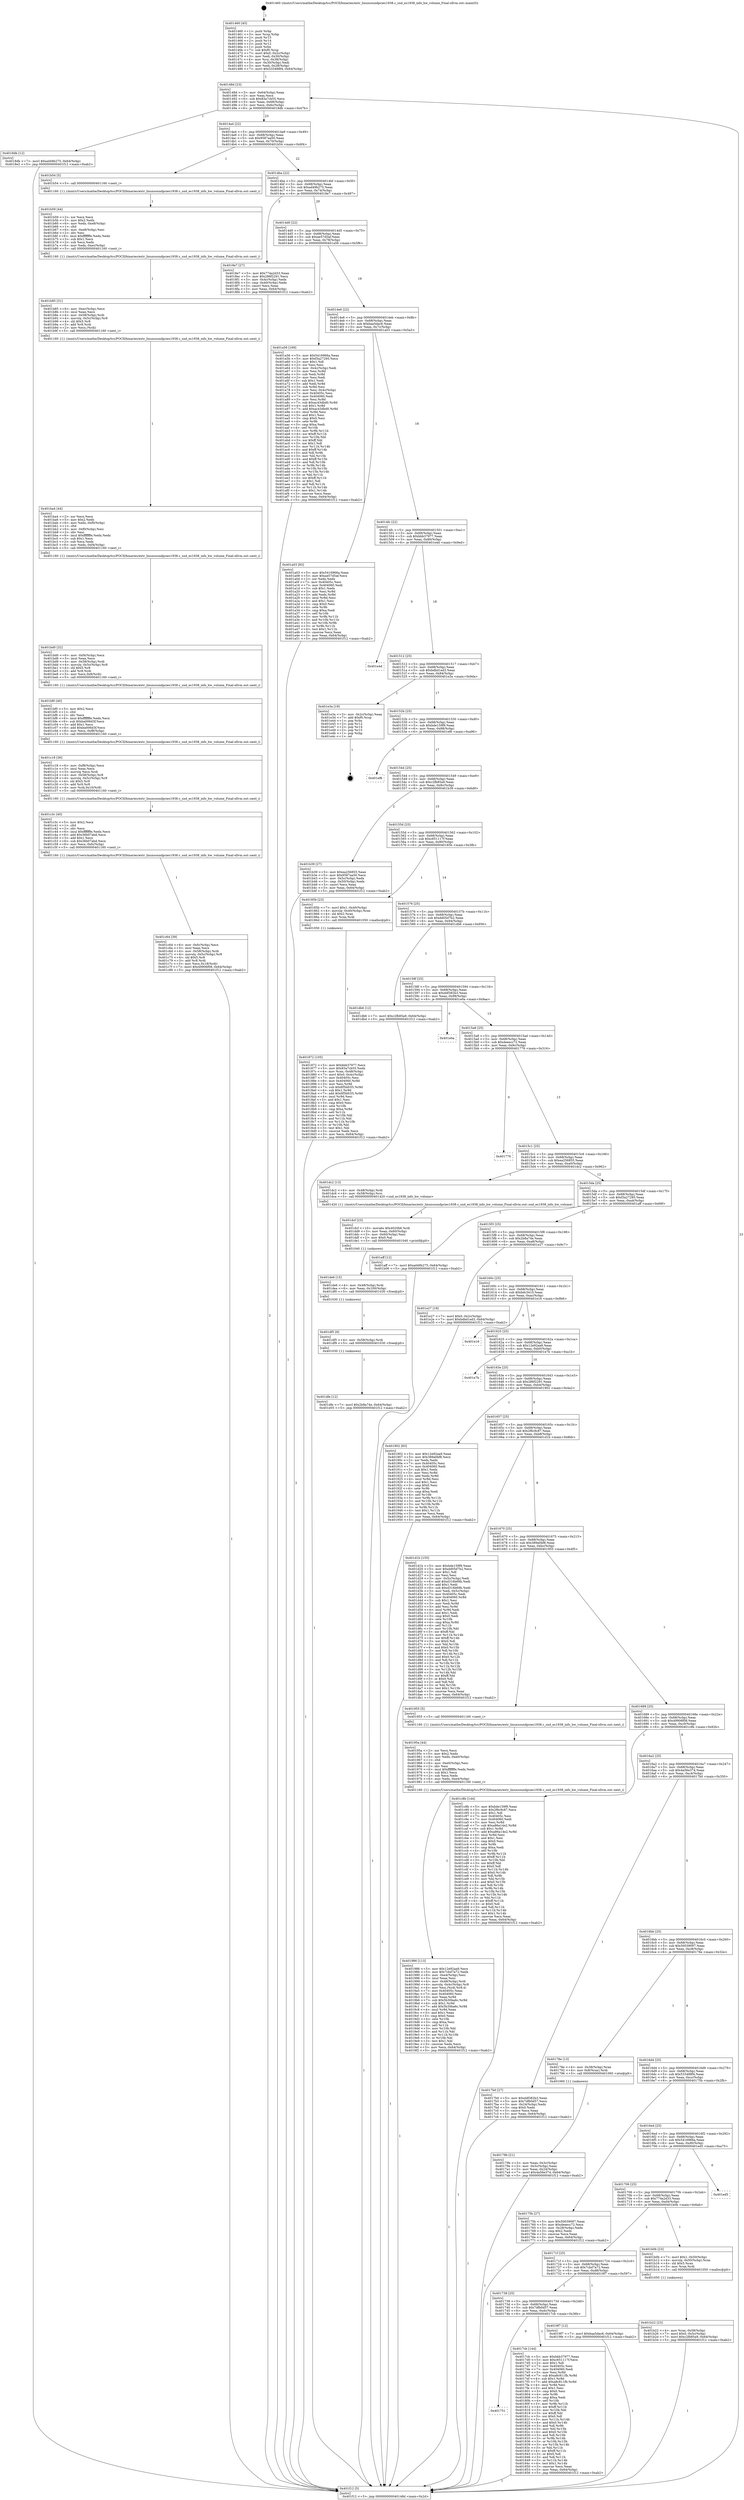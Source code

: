 digraph "0x401460" {
  label = "0x401460 (/mnt/c/Users/mathe/Desktop/tcc/POCII/binaries/extr_linuxsoundpcies1938.c_snd_es1938_info_hw_volume_Final-ollvm.out::main(0))"
  labelloc = "t"
  node[shape=record]

  Entry [label="",width=0.3,height=0.3,shape=circle,fillcolor=black,style=filled]
  "0x40148d" [label="{
     0x40148d [23]\l
     | [instrs]\l
     &nbsp;&nbsp;0x40148d \<+3\>: mov -0x64(%rbp),%eax\l
     &nbsp;&nbsp;0x401490 \<+2\>: mov %eax,%ecx\l
     &nbsp;&nbsp;0x401492 \<+6\>: sub $0x83a7cb55,%ecx\l
     &nbsp;&nbsp;0x401498 \<+3\>: mov %eax,-0x68(%rbp)\l
     &nbsp;&nbsp;0x40149b \<+3\>: mov %ecx,-0x6c(%rbp)\l
     &nbsp;&nbsp;0x40149e \<+6\>: je 00000000004018db \<main+0x47b\>\l
  }"]
  "0x4018db" [label="{
     0x4018db [12]\l
     | [instrs]\l
     &nbsp;&nbsp;0x4018db \<+7\>: movl $0xad49b275,-0x64(%rbp)\l
     &nbsp;&nbsp;0x4018e2 \<+5\>: jmp 0000000000401f12 \<main+0xab2\>\l
  }"]
  "0x4014a4" [label="{
     0x4014a4 [22]\l
     | [instrs]\l
     &nbsp;&nbsp;0x4014a4 \<+5\>: jmp 00000000004014a9 \<main+0x49\>\l
     &nbsp;&nbsp;0x4014a9 \<+3\>: mov -0x68(%rbp),%eax\l
     &nbsp;&nbsp;0x4014ac \<+5\>: sub $0x9587aa50,%eax\l
     &nbsp;&nbsp;0x4014b1 \<+3\>: mov %eax,-0x70(%rbp)\l
     &nbsp;&nbsp;0x4014b4 \<+6\>: je 0000000000401b54 \<main+0x6f4\>\l
  }"]
  Exit [label="",width=0.3,height=0.3,shape=circle,fillcolor=black,style=filled,peripheries=2]
  "0x401b54" [label="{
     0x401b54 [5]\l
     | [instrs]\l
     &nbsp;&nbsp;0x401b54 \<+5\>: call 0000000000401160 \<next_i\>\l
     | [calls]\l
     &nbsp;&nbsp;0x401160 \{1\} (/mnt/c/Users/mathe/Desktop/tcc/POCII/binaries/extr_linuxsoundpcies1938.c_snd_es1938_info_hw_volume_Final-ollvm.out::next_i)\l
  }"]
  "0x4014ba" [label="{
     0x4014ba [22]\l
     | [instrs]\l
     &nbsp;&nbsp;0x4014ba \<+5\>: jmp 00000000004014bf \<main+0x5f\>\l
     &nbsp;&nbsp;0x4014bf \<+3\>: mov -0x68(%rbp),%eax\l
     &nbsp;&nbsp;0x4014c2 \<+5\>: sub $0xad49b275,%eax\l
     &nbsp;&nbsp;0x4014c7 \<+3\>: mov %eax,-0x74(%rbp)\l
     &nbsp;&nbsp;0x4014ca \<+6\>: je 00000000004018e7 \<main+0x487\>\l
  }"]
  "0x401dfe" [label="{
     0x401dfe [12]\l
     | [instrs]\l
     &nbsp;&nbsp;0x401dfe \<+7\>: movl $0x2b8a74e,-0x64(%rbp)\l
     &nbsp;&nbsp;0x401e05 \<+5\>: jmp 0000000000401f12 \<main+0xab2\>\l
  }"]
  "0x4018e7" [label="{
     0x4018e7 [27]\l
     | [instrs]\l
     &nbsp;&nbsp;0x4018e7 \<+5\>: mov $0x774a2d33,%eax\l
     &nbsp;&nbsp;0x4018ec \<+5\>: mov $0x286f2291,%ecx\l
     &nbsp;&nbsp;0x4018f1 \<+3\>: mov -0x4c(%rbp),%edx\l
     &nbsp;&nbsp;0x4018f4 \<+3\>: cmp -0x40(%rbp),%edx\l
     &nbsp;&nbsp;0x4018f7 \<+3\>: cmovl %ecx,%eax\l
     &nbsp;&nbsp;0x4018fa \<+3\>: mov %eax,-0x64(%rbp)\l
     &nbsp;&nbsp;0x4018fd \<+5\>: jmp 0000000000401f12 \<main+0xab2\>\l
  }"]
  "0x4014d0" [label="{
     0x4014d0 [22]\l
     | [instrs]\l
     &nbsp;&nbsp;0x4014d0 \<+5\>: jmp 00000000004014d5 \<main+0x75\>\l
     &nbsp;&nbsp;0x4014d5 \<+3\>: mov -0x68(%rbp),%eax\l
     &nbsp;&nbsp;0x4014d8 \<+5\>: sub $0xae57d5af,%eax\l
     &nbsp;&nbsp;0x4014dd \<+3\>: mov %eax,-0x78(%rbp)\l
     &nbsp;&nbsp;0x4014e0 \<+6\>: je 0000000000401a56 \<main+0x5f6\>\l
  }"]
  "0x401df5" [label="{
     0x401df5 [9]\l
     | [instrs]\l
     &nbsp;&nbsp;0x401df5 \<+4\>: mov -0x58(%rbp),%rdi\l
     &nbsp;&nbsp;0x401df9 \<+5\>: call 0000000000401030 \<free@plt\>\l
     | [calls]\l
     &nbsp;&nbsp;0x401030 \{1\} (unknown)\l
  }"]
  "0x401a56" [label="{
     0x401a56 [169]\l
     | [instrs]\l
     &nbsp;&nbsp;0x401a56 \<+5\>: mov $0x5416966a,%eax\l
     &nbsp;&nbsp;0x401a5b \<+5\>: mov $0xf3a27295,%ecx\l
     &nbsp;&nbsp;0x401a60 \<+2\>: mov $0x1,%dl\l
     &nbsp;&nbsp;0x401a62 \<+2\>: xor %esi,%esi\l
     &nbsp;&nbsp;0x401a64 \<+3\>: mov -0x4c(%rbp),%edi\l
     &nbsp;&nbsp;0x401a67 \<+3\>: mov %esi,%r8d\l
     &nbsp;&nbsp;0x401a6a \<+3\>: sub %edi,%r8d\l
     &nbsp;&nbsp;0x401a6d \<+2\>: mov %esi,%edi\l
     &nbsp;&nbsp;0x401a6f \<+3\>: sub $0x1,%edi\l
     &nbsp;&nbsp;0x401a72 \<+3\>: add %edi,%r8d\l
     &nbsp;&nbsp;0x401a75 \<+3\>: sub %r8d,%esi\l
     &nbsp;&nbsp;0x401a78 \<+3\>: mov %esi,-0x4c(%rbp)\l
     &nbsp;&nbsp;0x401a7b \<+7\>: mov 0x40405c,%esi\l
     &nbsp;&nbsp;0x401a82 \<+7\>: mov 0x404060,%edi\l
     &nbsp;&nbsp;0x401a89 \<+3\>: mov %esi,%r8d\l
     &nbsp;&nbsp;0x401a8c \<+7\>: sub $0xac43dbd0,%r8d\l
     &nbsp;&nbsp;0x401a93 \<+4\>: sub $0x1,%r8d\l
     &nbsp;&nbsp;0x401a97 \<+7\>: add $0xac43dbd0,%r8d\l
     &nbsp;&nbsp;0x401a9e \<+4\>: imul %r8d,%esi\l
     &nbsp;&nbsp;0x401aa2 \<+3\>: and $0x1,%esi\l
     &nbsp;&nbsp;0x401aa5 \<+3\>: cmp $0x0,%esi\l
     &nbsp;&nbsp;0x401aa8 \<+4\>: sete %r9b\l
     &nbsp;&nbsp;0x401aac \<+3\>: cmp $0xa,%edi\l
     &nbsp;&nbsp;0x401aaf \<+4\>: setl %r10b\l
     &nbsp;&nbsp;0x401ab3 \<+3\>: mov %r9b,%r11b\l
     &nbsp;&nbsp;0x401ab6 \<+4\>: xor $0xff,%r11b\l
     &nbsp;&nbsp;0x401aba \<+3\>: mov %r10b,%bl\l
     &nbsp;&nbsp;0x401abd \<+3\>: xor $0xff,%bl\l
     &nbsp;&nbsp;0x401ac0 \<+3\>: xor $0x1,%dl\l
     &nbsp;&nbsp;0x401ac3 \<+3\>: mov %r11b,%r14b\l
     &nbsp;&nbsp;0x401ac6 \<+4\>: and $0xff,%r14b\l
     &nbsp;&nbsp;0x401aca \<+3\>: and %dl,%r9b\l
     &nbsp;&nbsp;0x401acd \<+3\>: mov %bl,%r15b\l
     &nbsp;&nbsp;0x401ad0 \<+4\>: and $0xff,%r15b\l
     &nbsp;&nbsp;0x401ad4 \<+3\>: and %dl,%r10b\l
     &nbsp;&nbsp;0x401ad7 \<+3\>: or %r9b,%r14b\l
     &nbsp;&nbsp;0x401ada \<+3\>: or %r10b,%r15b\l
     &nbsp;&nbsp;0x401add \<+3\>: xor %r15b,%r14b\l
     &nbsp;&nbsp;0x401ae0 \<+3\>: or %bl,%r11b\l
     &nbsp;&nbsp;0x401ae3 \<+4\>: xor $0xff,%r11b\l
     &nbsp;&nbsp;0x401ae7 \<+3\>: or $0x1,%dl\l
     &nbsp;&nbsp;0x401aea \<+3\>: and %dl,%r11b\l
     &nbsp;&nbsp;0x401aed \<+3\>: or %r11b,%r14b\l
     &nbsp;&nbsp;0x401af0 \<+4\>: test $0x1,%r14b\l
     &nbsp;&nbsp;0x401af4 \<+3\>: cmovne %ecx,%eax\l
     &nbsp;&nbsp;0x401af7 \<+3\>: mov %eax,-0x64(%rbp)\l
     &nbsp;&nbsp;0x401afa \<+5\>: jmp 0000000000401f12 \<main+0xab2\>\l
  }"]
  "0x4014e6" [label="{
     0x4014e6 [22]\l
     | [instrs]\l
     &nbsp;&nbsp;0x4014e6 \<+5\>: jmp 00000000004014eb \<main+0x8b\>\l
     &nbsp;&nbsp;0x4014eb \<+3\>: mov -0x68(%rbp),%eax\l
     &nbsp;&nbsp;0x4014ee \<+5\>: sub $0xbaa5dac6,%eax\l
     &nbsp;&nbsp;0x4014f3 \<+3\>: mov %eax,-0x7c(%rbp)\l
     &nbsp;&nbsp;0x4014f6 \<+6\>: je 0000000000401a03 \<main+0x5a3\>\l
  }"]
  "0x401de6" [label="{
     0x401de6 [15]\l
     | [instrs]\l
     &nbsp;&nbsp;0x401de6 \<+4\>: mov -0x48(%rbp),%rdi\l
     &nbsp;&nbsp;0x401dea \<+6\>: mov %eax,-0x100(%rbp)\l
     &nbsp;&nbsp;0x401df0 \<+5\>: call 0000000000401030 \<free@plt\>\l
     | [calls]\l
     &nbsp;&nbsp;0x401030 \{1\} (unknown)\l
  }"]
  "0x401a03" [label="{
     0x401a03 [83]\l
     | [instrs]\l
     &nbsp;&nbsp;0x401a03 \<+5\>: mov $0x5416966a,%eax\l
     &nbsp;&nbsp;0x401a08 \<+5\>: mov $0xae57d5af,%ecx\l
     &nbsp;&nbsp;0x401a0d \<+2\>: xor %edx,%edx\l
     &nbsp;&nbsp;0x401a0f \<+7\>: mov 0x40405c,%esi\l
     &nbsp;&nbsp;0x401a16 \<+7\>: mov 0x404060,%edi\l
     &nbsp;&nbsp;0x401a1d \<+3\>: sub $0x1,%edx\l
     &nbsp;&nbsp;0x401a20 \<+3\>: mov %esi,%r8d\l
     &nbsp;&nbsp;0x401a23 \<+3\>: add %edx,%r8d\l
     &nbsp;&nbsp;0x401a26 \<+4\>: imul %r8d,%esi\l
     &nbsp;&nbsp;0x401a2a \<+3\>: and $0x1,%esi\l
     &nbsp;&nbsp;0x401a2d \<+3\>: cmp $0x0,%esi\l
     &nbsp;&nbsp;0x401a30 \<+4\>: sete %r9b\l
     &nbsp;&nbsp;0x401a34 \<+3\>: cmp $0xa,%edi\l
     &nbsp;&nbsp;0x401a37 \<+4\>: setl %r10b\l
     &nbsp;&nbsp;0x401a3b \<+3\>: mov %r9b,%r11b\l
     &nbsp;&nbsp;0x401a3e \<+3\>: and %r10b,%r11b\l
     &nbsp;&nbsp;0x401a41 \<+3\>: xor %r10b,%r9b\l
     &nbsp;&nbsp;0x401a44 \<+3\>: or %r9b,%r11b\l
     &nbsp;&nbsp;0x401a47 \<+4\>: test $0x1,%r11b\l
     &nbsp;&nbsp;0x401a4b \<+3\>: cmovne %ecx,%eax\l
     &nbsp;&nbsp;0x401a4e \<+3\>: mov %eax,-0x64(%rbp)\l
     &nbsp;&nbsp;0x401a51 \<+5\>: jmp 0000000000401f12 \<main+0xab2\>\l
  }"]
  "0x4014fc" [label="{
     0x4014fc [22]\l
     | [instrs]\l
     &nbsp;&nbsp;0x4014fc \<+5\>: jmp 0000000000401501 \<main+0xa1\>\l
     &nbsp;&nbsp;0x401501 \<+3\>: mov -0x68(%rbp),%eax\l
     &nbsp;&nbsp;0x401504 \<+5\>: sub $0xbbb37977,%eax\l
     &nbsp;&nbsp;0x401509 \<+3\>: mov %eax,-0x80(%rbp)\l
     &nbsp;&nbsp;0x40150c \<+6\>: je 0000000000401e4d \<main+0x9ed\>\l
  }"]
  "0x401dcf" [label="{
     0x401dcf [23]\l
     | [instrs]\l
     &nbsp;&nbsp;0x401dcf \<+10\>: movabs $0x4020b6,%rdi\l
     &nbsp;&nbsp;0x401dd9 \<+3\>: mov %eax,-0x60(%rbp)\l
     &nbsp;&nbsp;0x401ddc \<+3\>: mov -0x60(%rbp),%esi\l
     &nbsp;&nbsp;0x401ddf \<+2\>: mov $0x0,%al\l
     &nbsp;&nbsp;0x401de1 \<+5\>: call 0000000000401040 \<printf@plt\>\l
     | [calls]\l
     &nbsp;&nbsp;0x401040 \{1\} (unknown)\l
  }"]
  "0x401e4d" [label="{
     0x401e4d\l
  }", style=dashed]
  "0x401512" [label="{
     0x401512 [25]\l
     | [instrs]\l
     &nbsp;&nbsp;0x401512 \<+5\>: jmp 0000000000401517 \<main+0xb7\>\l
     &nbsp;&nbsp;0x401517 \<+3\>: mov -0x68(%rbp),%eax\l
     &nbsp;&nbsp;0x40151a \<+5\>: sub $0xbdbd1ed3,%eax\l
     &nbsp;&nbsp;0x40151f \<+6\>: mov %eax,-0x84(%rbp)\l
     &nbsp;&nbsp;0x401525 \<+6\>: je 0000000000401e3a \<main+0x9da\>\l
  }"]
  "0x401c64" [label="{
     0x401c64 [39]\l
     | [instrs]\l
     &nbsp;&nbsp;0x401c64 \<+6\>: mov -0xfc(%rbp),%ecx\l
     &nbsp;&nbsp;0x401c6a \<+3\>: imul %eax,%ecx\l
     &nbsp;&nbsp;0x401c6d \<+4\>: mov -0x58(%rbp),%rdi\l
     &nbsp;&nbsp;0x401c71 \<+4\>: movslq -0x5c(%rbp),%r8\l
     &nbsp;&nbsp;0x401c75 \<+4\>: shl $0x5,%r8\l
     &nbsp;&nbsp;0x401c79 \<+3\>: add %r8,%rdi\l
     &nbsp;&nbsp;0x401c7c \<+3\>: mov %ecx,0x18(%rdi)\l
     &nbsp;&nbsp;0x401c7f \<+7\>: movl $0x49906f08,-0x64(%rbp)\l
     &nbsp;&nbsp;0x401c86 \<+5\>: jmp 0000000000401f12 \<main+0xab2\>\l
  }"]
  "0x401e3a" [label="{
     0x401e3a [19]\l
     | [instrs]\l
     &nbsp;&nbsp;0x401e3a \<+3\>: mov -0x2c(%rbp),%eax\l
     &nbsp;&nbsp;0x401e3d \<+7\>: add $0xf0,%rsp\l
     &nbsp;&nbsp;0x401e44 \<+1\>: pop %rbx\l
     &nbsp;&nbsp;0x401e45 \<+2\>: pop %r12\l
     &nbsp;&nbsp;0x401e47 \<+2\>: pop %r14\l
     &nbsp;&nbsp;0x401e49 \<+2\>: pop %r15\l
     &nbsp;&nbsp;0x401e4b \<+1\>: pop %rbp\l
     &nbsp;&nbsp;0x401e4c \<+1\>: ret\l
  }"]
  "0x40152b" [label="{
     0x40152b [25]\l
     | [instrs]\l
     &nbsp;&nbsp;0x40152b \<+5\>: jmp 0000000000401530 \<main+0xd0\>\l
     &nbsp;&nbsp;0x401530 \<+3\>: mov -0x68(%rbp),%eax\l
     &nbsp;&nbsp;0x401533 \<+5\>: sub $0xbde159f9,%eax\l
     &nbsp;&nbsp;0x401538 \<+6\>: mov %eax,-0x88(%rbp)\l
     &nbsp;&nbsp;0x40153e \<+6\>: je 0000000000401ef6 \<main+0xa96\>\l
  }"]
  "0x401c3c" [label="{
     0x401c3c [40]\l
     | [instrs]\l
     &nbsp;&nbsp;0x401c3c \<+5\>: mov $0x2,%ecx\l
     &nbsp;&nbsp;0x401c41 \<+1\>: cltd\l
     &nbsp;&nbsp;0x401c42 \<+2\>: idiv %ecx\l
     &nbsp;&nbsp;0x401c44 \<+6\>: imul $0xfffffffe,%edx,%ecx\l
     &nbsp;&nbsp;0x401c4a \<+6\>: add $0x36b07abd,%ecx\l
     &nbsp;&nbsp;0x401c50 \<+3\>: add $0x1,%ecx\l
     &nbsp;&nbsp;0x401c53 \<+6\>: sub $0x36b07abd,%ecx\l
     &nbsp;&nbsp;0x401c59 \<+6\>: mov %ecx,-0xfc(%rbp)\l
     &nbsp;&nbsp;0x401c5f \<+5\>: call 0000000000401160 \<next_i\>\l
     | [calls]\l
     &nbsp;&nbsp;0x401160 \{1\} (/mnt/c/Users/mathe/Desktop/tcc/POCII/binaries/extr_linuxsoundpcies1938.c_snd_es1938_info_hw_volume_Final-ollvm.out::next_i)\l
  }"]
  "0x401ef6" [label="{
     0x401ef6\l
  }", style=dashed]
  "0x401544" [label="{
     0x401544 [25]\l
     | [instrs]\l
     &nbsp;&nbsp;0x401544 \<+5\>: jmp 0000000000401549 \<main+0xe9\>\l
     &nbsp;&nbsp;0x401549 \<+3\>: mov -0x68(%rbp),%eax\l
     &nbsp;&nbsp;0x40154c \<+5\>: sub $0xc2fb85a9,%eax\l
     &nbsp;&nbsp;0x401551 \<+6\>: mov %eax,-0x8c(%rbp)\l
     &nbsp;&nbsp;0x401557 \<+6\>: je 0000000000401b39 \<main+0x6d9\>\l
  }"]
  "0x401c18" [label="{
     0x401c18 [36]\l
     | [instrs]\l
     &nbsp;&nbsp;0x401c18 \<+6\>: mov -0xf8(%rbp),%ecx\l
     &nbsp;&nbsp;0x401c1e \<+3\>: imul %eax,%ecx\l
     &nbsp;&nbsp;0x401c21 \<+3\>: movslq %ecx,%rdi\l
     &nbsp;&nbsp;0x401c24 \<+4\>: mov -0x58(%rbp),%r8\l
     &nbsp;&nbsp;0x401c28 \<+4\>: movslq -0x5c(%rbp),%r9\l
     &nbsp;&nbsp;0x401c2c \<+4\>: shl $0x5,%r9\l
     &nbsp;&nbsp;0x401c30 \<+3\>: add %r9,%r8\l
     &nbsp;&nbsp;0x401c33 \<+4\>: mov %rdi,0x10(%r8)\l
     &nbsp;&nbsp;0x401c37 \<+5\>: call 0000000000401160 \<next_i\>\l
     | [calls]\l
     &nbsp;&nbsp;0x401160 \{1\} (/mnt/c/Users/mathe/Desktop/tcc/POCII/binaries/extr_linuxsoundpcies1938.c_snd_es1938_info_hw_volume_Final-ollvm.out::next_i)\l
  }"]
  "0x401b39" [label="{
     0x401b39 [27]\l
     | [instrs]\l
     &nbsp;&nbsp;0x401b39 \<+5\>: mov $0xea256855,%eax\l
     &nbsp;&nbsp;0x401b3e \<+5\>: mov $0x9587aa50,%ecx\l
     &nbsp;&nbsp;0x401b43 \<+3\>: mov -0x5c(%rbp),%edx\l
     &nbsp;&nbsp;0x401b46 \<+3\>: cmp -0x50(%rbp),%edx\l
     &nbsp;&nbsp;0x401b49 \<+3\>: cmovl %ecx,%eax\l
     &nbsp;&nbsp;0x401b4c \<+3\>: mov %eax,-0x64(%rbp)\l
     &nbsp;&nbsp;0x401b4f \<+5\>: jmp 0000000000401f12 \<main+0xab2\>\l
  }"]
  "0x40155d" [label="{
     0x40155d [25]\l
     | [instrs]\l
     &nbsp;&nbsp;0x40155d \<+5\>: jmp 0000000000401562 \<main+0x102\>\l
     &nbsp;&nbsp;0x401562 \<+3\>: mov -0x68(%rbp),%eax\l
     &nbsp;&nbsp;0x401565 \<+5\>: sub $0xc651117f,%eax\l
     &nbsp;&nbsp;0x40156a \<+6\>: mov %eax,-0x90(%rbp)\l
     &nbsp;&nbsp;0x401570 \<+6\>: je 000000000040185b \<main+0x3fb\>\l
  }"]
  "0x401bf0" [label="{
     0x401bf0 [40]\l
     | [instrs]\l
     &nbsp;&nbsp;0x401bf0 \<+5\>: mov $0x2,%ecx\l
     &nbsp;&nbsp;0x401bf5 \<+1\>: cltd\l
     &nbsp;&nbsp;0x401bf6 \<+2\>: idiv %ecx\l
     &nbsp;&nbsp;0x401bf8 \<+6\>: imul $0xfffffffe,%edx,%ecx\l
     &nbsp;&nbsp;0x401bfe \<+6\>: sub $0xba006d3f,%ecx\l
     &nbsp;&nbsp;0x401c04 \<+3\>: add $0x1,%ecx\l
     &nbsp;&nbsp;0x401c07 \<+6\>: add $0xba006d3f,%ecx\l
     &nbsp;&nbsp;0x401c0d \<+6\>: mov %ecx,-0xf8(%rbp)\l
     &nbsp;&nbsp;0x401c13 \<+5\>: call 0000000000401160 \<next_i\>\l
     | [calls]\l
     &nbsp;&nbsp;0x401160 \{1\} (/mnt/c/Users/mathe/Desktop/tcc/POCII/binaries/extr_linuxsoundpcies1938.c_snd_es1938_info_hw_volume_Final-ollvm.out::next_i)\l
  }"]
  "0x40185b" [label="{
     0x40185b [23]\l
     | [instrs]\l
     &nbsp;&nbsp;0x40185b \<+7\>: movl $0x1,-0x40(%rbp)\l
     &nbsp;&nbsp;0x401862 \<+4\>: movslq -0x40(%rbp),%rax\l
     &nbsp;&nbsp;0x401866 \<+4\>: shl $0x2,%rax\l
     &nbsp;&nbsp;0x40186a \<+3\>: mov %rax,%rdi\l
     &nbsp;&nbsp;0x40186d \<+5\>: call 0000000000401050 \<malloc@plt\>\l
     | [calls]\l
     &nbsp;&nbsp;0x401050 \{1\} (unknown)\l
  }"]
  "0x401576" [label="{
     0x401576 [25]\l
     | [instrs]\l
     &nbsp;&nbsp;0x401576 \<+5\>: jmp 000000000040157b \<main+0x11b\>\l
     &nbsp;&nbsp;0x40157b \<+3\>: mov -0x68(%rbp),%eax\l
     &nbsp;&nbsp;0x40157e \<+5\>: sub $0xdd05d7b2,%eax\l
     &nbsp;&nbsp;0x401583 \<+6\>: mov %eax,-0x94(%rbp)\l
     &nbsp;&nbsp;0x401589 \<+6\>: je 0000000000401db6 \<main+0x956\>\l
  }"]
  "0x401bd0" [label="{
     0x401bd0 [32]\l
     | [instrs]\l
     &nbsp;&nbsp;0x401bd0 \<+6\>: mov -0xf4(%rbp),%ecx\l
     &nbsp;&nbsp;0x401bd6 \<+3\>: imul %eax,%ecx\l
     &nbsp;&nbsp;0x401bd9 \<+4\>: mov -0x58(%rbp),%rdi\l
     &nbsp;&nbsp;0x401bdd \<+4\>: movslq -0x5c(%rbp),%r8\l
     &nbsp;&nbsp;0x401be1 \<+4\>: shl $0x5,%r8\l
     &nbsp;&nbsp;0x401be5 \<+3\>: add %r8,%rdi\l
     &nbsp;&nbsp;0x401be8 \<+3\>: mov %ecx,0x8(%rdi)\l
     &nbsp;&nbsp;0x401beb \<+5\>: call 0000000000401160 \<next_i\>\l
     | [calls]\l
     &nbsp;&nbsp;0x401160 \{1\} (/mnt/c/Users/mathe/Desktop/tcc/POCII/binaries/extr_linuxsoundpcies1938.c_snd_es1938_info_hw_volume_Final-ollvm.out::next_i)\l
  }"]
  "0x401db6" [label="{
     0x401db6 [12]\l
     | [instrs]\l
     &nbsp;&nbsp;0x401db6 \<+7\>: movl $0xc2fb85a9,-0x64(%rbp)\l
     &nbsp;&nbsp;0x401dbd \<+5\>: jmp 0000000000401f12 \<main+0xab2\>\l
  }"]
  "0x40158f" [label="{
     0x40158f [25]\l
     | [instrs]\l
     &nbsp;&nbsp;0x40158f \<+5\>: jmp 0000000000401594 \<main+0x134\>\l
     &nbsp;&nbsp;0x401594 \<+3\>: mov -0x68(%rbp),%eax\l
     &nbsp;&nbsp;0x401597 \<+5\>: sub $0xddf382b3,%eax\l
     &nbsp;&nbsp;0x40159c \<+6\>: mov %eax,-0x98(%rbp)\l
     &nbsp;&nbsp;0x4015a2 \<+6\>: je 0000000000401e0a \<main+0x9aa\>\l
  }"]
  "0x401ba4" [label="{
     0x401ba4 [44]\l
     | [instrs]\l
     &nbsp;&nbsp;0x401ba4 \<+2\>: xor %ecx,%ecx\l
     &nbsp;&nbsp;0x401ba6 \<+5\>: mov $0x2,%edx\l
     &nbsp;&nbsp;0x401bab \<+6\>: mov %edx,-0xf0(%rbp)\l
     &nbsp;&nbsp;0x401bb1 \<+1\>: cltd\l
     &nbsp;&nbsp;0x401bb2 \<+6\>: mov -0xf0(%rbp),%esi\l
     &nbsp;&nbsp;0x401bb8 \<+2\>: idiv %esi\l
     &nbsp;&nbsp;0x401bba \<+6\>: imul $0xfffffffe,%edx,%edx\l
     &nbsp;&nbsp;0x401bc0 \<+3\>: sub $0x1,%ecx\l
     &nbsp;&nbsp;0x401bc3 \<+2\>: sub %ecx,%edx\l
     &nbsp;&nbsp;0x401bc5 \<+6\>: mov %edx,-0xf4(%rbp)\l
     &nbsp;&nbsp;0x401bcb \<+5\>: call 0000000000401160 \<next_i\>\l
     | [calls]\l
     &nbsp;&nbsp;0x401160 \{1\} (/mnt/c/Users/mathe/Desktop/tcc/POCII/binaries/extr_linuxsoundpcies1938.c_snd_es1938_info_hw_volume_Final-ollvm.out::next_i)\l
  }"]
  "0x401e0a" [label="{
     0x401e0a\l
  }", style=dashed]
  "0x4015a8" [label="{
     0x4015a8 [25]\l
     | [instrs]\l
     &nbsp;&nbsp;0x4015a8 \<+5\>: jmp 00000000004015ad \<main+0x14d\>\l
     &nbsp;&nbsp;0x4015ad \<+3\>: mov -0x68(%rbp),%eax\l
     &nbsp;&nbsp;0x4015b0 \<+5\>: sub $0xdeeecc72,%eax\l
     &nbsp;&nbsp;0x4015b5 \<+6\>: mov %eax,-0x9c(%rbp)\l
     &nbsp;&nbsp;0x4015bb \<+6\>: je 0000000000401776 \<main+0x316\>\l
  }"]
  "0x401b85" [label="{
     0x401b85 [31]\l
     | [instrs]\l
     &nbsp;&nbsp;0x401b85 \<+6\>: mov -0xec(%rbp),%ecx\l
     &nbsp;&nbsp;0x401b8b \<+3\>: imul %eax,%ecx\l
     &nbsp;&nbsp;0x401b8e \<+4\>: mov -0x58(%rbp),%rdi\l
     &nbsp;&nbsp;0x401b92 \<+4\>: movslq -0x5c(%rbp),%r8\l
     &nbsp;&nbsp;0x401b96 \<+4\>: shl $0x5,%r8\l
     &nbsp;&nbsp;0x401b9a \<+3\>: add %r8,%rdi\l
     &nbsp;&nbsp;0x401b9d \<+2\>: mov %ecx,(%rdi)\l
     &nbsp;&nbsp;0x401b9f \<+5\>: call 0000000000401160 \<next_i\>\l
     | [calls]\l
     &nbsp;&nbsp;0x401160 \{1\} (/mnt/c/Users/mathe/Desktop/tcc/POCII/binaries/extr_linuxsoundpcies1938.c_snd_es1938_info_hw_volume_Final-ollvm.out::next_i)\l
  }"]
  "0x401776" [label="{
     0x401776\l
  }", style=dashed]
  "0x4015c1" [label="{
     0x4015c1 [25]\l
     | [instrs]\l
     &nbsp;&nbsp;0x4015c1 \<+5\>: jmp 00000000004015c6 \<main+0x166\>\l
     &nbsp;&nbsp;0x4015c6 \<+3\>: mov -0x68(%rbp),%eax\l
     &nbsp;&nbsp;0x4015c9 \<+5\>: sub $0xea256855,%eax\l
     &nbsp;&nbsp;0x4015ce \<+6\>: mov %eax,-0xa0(%rbp)\l
     &nbsp;&nbsp;0x4015d4 \<+6\>: je 0000000000401dc2 \<main+0x962\>\l
  }"]
  "0x401b59" [label="{
     0x401b59 [44]\l
     | [instrs]\l
     &nbsp;&nbsp;0x401b59 \<+2\>: xor %ecx,%ecx\l
     &nbsp;&nbsp;0x401b5b \<+5\>: mov $0x2,%edx\l
     &nbsp;&nbsp;0x401b60 \<+6\>: mov %edx,-0xe8(%rbp)\l
     &nbsp;&nbsp;0x401b66 \<+1\>: cltd\l
     &nbsp;&nbsp;0x401b67 \<+6\>: mov -0xe8(%rbp),%esi\l
     &nbsp;&nbsp;0x401b6d \<+2\>: idiv %esi\l
     &nbsp;&nbsp;0x401b6f \<+6\>: imul $0xfffffffe,%edx,%edx\l
     &nbsp;&nbsp;0x401b75 \<+3\>: sub $0x1,%ecx\l
     &nbsp;&nbsp;0x401b78 \<+2\>: sub %ecx,%edx\l
     &nbsp;&nbsp;0x401b7a \<+6\>: mov %edx,-0xec(%rbp)\l
     &nbsp;&nbsp;0x401b80 \<+5\>: call 0000000000401160 \<next_i\>\l
     | [calls]\l
     &nbsp;&nbsp;0x401160 \{1\} (/mnt/c/Users/mathe/Desktop/tcc/POCII/binaries/extr_linuxsoundpcies1938.c_snd_es1938_info_hw_volume_Final-ollvm.out::next_i)\l
  }"]
  "0x401dc2" [label="{
     0x401dc2 [13]\l
     | [instrs]\l
     &nbsp;&nbsp;0x401dc2 \<+4\>: mov -0x48(%rbp),%rdi\l
     &nbsp;&nbsp;0x401dc6 \<+4\>: mov -0x58(%rbp),%rsi\l
     &nbsp;&nbsp;0x401dca \<+5\>: call 0000000000401420 \<snd_es1938_info_hw_volume\>\l
     | [calls]\l
     &nbsp;&nbsp;0x401420 \{1\} (/mnt/c/Users/mathe/Desktop/tcc/POCII/binaries/extr_linuxsoundpcies1938.c_snd_es1938_info_hw_volume_Final-ollvm.out::snd_es1938_info_hw_volume)\l
  }"]
  "0x4015da" [label="{
     0x4015da [25]\l
     | [instrs]\l
     &nbsp;&nbsp;0x4015da \<+5\>: jmp 00000000004015df \<main+0x17f\>\l
     &nbsp;&nbsp;0x4015df \<+3\>: mov -0x68(%rbp),%eax\l
     &nbsp;&nbsp;0x4015e2 \<+5\>: sub $0xf3a27295,%eax\l
     &nbsp;&nbsp;0x4015e7 \<+6\>: mov %eax,-0xa4(%rbp)\l
     &nbsp;&nbsp;0x4015ed \<+6\>: je 0000000000401aff \<main+0x69f\>\l
  }"]
  "0x401b22" [label="{
     0x401b22 [23]\l
     | [instrs]\l
     &nbsp;&nbsp;0x401b22 \<+4\>: mov %rax,-0x58(%rbp)\l
     &nbsp;&nbsp;0x401b26 \<+7\>: movl $0x0,-0x5c(%rbp)\l
     &nbsp;&nbsp;0x401b2d \<+7\>: movl $0xc2fb85a9,-0x64(%rbp)\l
     &nbsp;&nbsp;0x401b34 \<+5\>: jmp 0000000000401f12 \<main+0xab2\>\l
  }"]
  "0x401aff" [label="{
     0x401aff [12]\l
     | [instrs]\l
     &nbsp;&nbsp;0x401aff \<+7\>: movl $0xad49b275,-0x64(%rbp)\l
     &nbsp;&nbsp;0x401b06 \<+5\>: jmp 0000000000401f12 \<main+0xab2\>\l
  }"]
  "0x4015f3" [label="{
     0x4015f3 [25]\l
     | [instrs]\l
     &nbsp;&nbsp;0x4015f3 \<+5\>: jmp 00000000004015f8 \<main+0x198\>\l
     &nbsp;&nbsp;0x4015f8 \<+3\>: mov -0x68(%rbp),%eax\l
     &nbsp;&nbsp;0x4015fb \<+5\>: sub $0x2b8a74e,%eax\l
     &nbsp;&nbsp;0x401600 \<+6\>: mov %eax,-0xa8(%rbp)\l
     &nbsp;&nbsp;0x401606 \<+6\>: je 0000000000401e27 \<main+0x9c7\>\l
  }"]
  "0x401986" [label="{
     0x401986 [113]\l
     | [instrs]\l
     &nbsp;&nbsp;0x401986 \<+5\>: mov $0x12e92aa9,%ecx\l
     &nbsp;&nbsp;0x40198b \<+5\>: mov $0x7cbd7a72,%edx\l
     &nbsp;&nbsp;0x401990 \<+6\>: mov -0xe4(%rbp),%esi\l
     &nbsp;&nbsp;0x401996 \<+3\>: imul %eax,%esi\l
     &nbsp;&nbsp;0x401999 \<+4\>: mov -0x48(%rbp),%rdi\l
     &nbsp;&nbsp;0x40199d \<+4\>: movslq -0x4c(%rbp),%r8\l
     &nbsp;&nbsp;0x4019a1 \<+4\>: mov %esi,(%rdi,%r8,4)\l
     &nbsp;&nbsp;0x4019a5 \<+7\>: mov 0x40405c,%eax\l
     &nbsp;&nbsp;0x4019ac \<+7\>: mov 0x404060,%esi\l
     &nbsp;&nbsp;0x4019b3 \<+3\>: mov %eax,%r9d\l
     &nbsp;&nbsp;0x4019b6 \<+7\>: sub $0x5b30ba6c,%r9d\l
     &nbsp;&nbsp;0x4019bd \<+4\>: sub $0x1,%r9d\l
     &nbsp;&nbsp;0x4019c1 \<+7\>: add $0x5b30ba6c,%r9d\l
     &nbsp;&nbsp;0x4019c8 \<+4\>: imul %r9d,%eax\l
     &nbsp;&nbsp;0x4019cc \<+3\>: and $0x1,%eax\l
     &nbsp;&nbsp;0x4019cf \<+3\>: cmp $0x0,%eax\l
     &nbsp;&nbsp;0x4019d2 \<+4\>: sete %r10b\l
     &nbsp;&nbsp;0x4019d6 \<+3\>: cmp $0xa,%esi\l
     &nbsp;&nbsp;0x4019d9 \<+4\>: setl %r11b\l
     &nbsp;&nbsp;0x4019dd \<+3\>: mov %r10b,%bl\l
     &nbsp;&nbsp;0x4019e0 \<+3\>: and %r11b,%bl\l
     &nbsp;&nbsp;0x4019e3 \<+3\>: xor %r11b,%r10b\l
     &nbsp;&nbsp;0x4019e6 \<+3\>: or %r10b,%bl\l
     &nbsp;&nbsp;0x4019e9 \<+3\>: test $0x1,%bl\l
     &nbsp;&nbsp;0x4019ec \<+3\>: cmovne %edx,%ecx\l
     &nbsp;&nbsp;0x4019ef \<+3\>: mov %ecx,-0x64(%rbp)\l
     &nbsp;&nbsp;0x4019f2 \<+5\>: jmp 0000000000401f12 \<main+0xab2\>\l
  }"]
  "0x401e27" [label="{
     0x401e27 [19]\l
     | [instrs]\l
     &nbsp;&nbsp;0x401e27 \<+7\>: movl $0x0,-0x2c(%rbp)\l
     &nbsp;&nbsp;0x401e2e \<+7\>: movl $0xbdbd1ed3,-0x64(%rbp)\l
     &nbsp;&nbsp;0x401e35 \<+5\>: jmp 0000000000401f12 \<main+0xab2\>\l
  }"]
  "0x40160c" [label="{
     0x40160c [25]\l
     | [instrs]\l
     &nbsp;&nbsp;0x40160c \<+5\>: jmp 0000000000401611 \<main+0x1b1\>\l
     &nbsp;&nbsp;0x401611 \<+3\>: mov -0x68(%rbp),%eax\l
     &nbsp;&nbsp;0x401614 \<+5\>: sub $0xbdc3410,%eax\l
     &nbsp;&nbsp;0x401619 \<+6\>: mov %eax,-0xac(%rbp)\l
     &nbsp;&nbsp;0x40161f \<+6\>: je 0000000000401e16 \<main+0x9b6\>\l
  }"]
  "0x40195a" [label="{
     0x40195a [44]\l
     | [instrs]\l
     &nbsp;&nbsp;0x40195a \<+2\>: xor %ecx,%ecx\l
     &nbsp;&nbsp;0x40195c \<+5\>: mov $0x2,%edx\l
     &nbsp;&nbsp;0x401961 \<+6\>: mov %edx,-0xe0(%rbp)\l
     &nbsp;&nbsp;0x401967 \<+1\>: cltd\l
     &nbsp;&nbsp;0x401968 \<+6\>: mov -0xe0(%rbp),%esi\l
     &nbsp;&nbsp;0x40196e \<+2\>: idiv %esi\l
     &nbsp;&nbsp;0x401970 \<+6\>: imul $0xfffffffe,%edx,%edx\l
     &nbsp;&nbsp;0x401976 \<+3\>: sub $0x1,%ecx\l
     &nbsp;&nbsp;0x401979 \<+2\>: sub %ecx,%edx\l
     &nbsp;&nbsp;0x40197b \<+6\>: mov %edx,-0xe4(%rbp)\l
     &nbsp;&nbsp;0x401981 \<+5\>: call 0000000000401160 \<next_i\>\l
     | [calls]\l
     &nbsp;&nbsp;0x401160 \{1\} (/mnt/c/Users/mathe/Desktop/tcc/POCII/binaries/extr_linuxsoundpcies1938.c_snd_es1938_info_hw_volume_Final-ollvm.out::next_i)\l
  }"]
  "0x401e16" [label="{
     0x401e16\l
  }", style=dashed]
  "0x401625" [label="{
     0x401625 [25]\l
     | [instrs]\l
     &nbsp;&nbsp;0x401625 \<+5\>: jmp 000000000040162a \<main+0x1ca\>\l
     &nbsp;&nbsp;0x40162a \<+3\>: mov -0x68(%rbp),%eax\l
     &nbsp;&nbsp;0x40162d \<+5\>: sub $0x12e92aa9,%eax\l
     &nbsp;&nbsp;0x401632 \<+6\>: mov %eax,-0xb0(%rbp)\l
     &nbsp;&nbsp;0x401638 \<+6\>: je 0000000000401e7b \<main+0xa1b\>\l
  }"]
  "0x401872" [label="{
     0x401872 [105]\l
     | [instrs]\l
     &nbsp;&nbsp;0x401872 \<+5\>: mov $0xbbb37977,%ecx\l
     &nbsp;&nbsp;0x401877 \<+5\>: mov $0x83a7cb55,%edx\l
     &nbsp;&nbsp;0x40187c \<+4\>: mov %rax,-0x48(%rbp)\l
     &nbsp;&nbsp;0x401880 \<+7\>: movl $0x0,-0x4c(%rbp)\l
     &nbsp;&nbsp;0x401887 \<+7\>: mov 0x40405c,%esi\l
     &nbsp;&nbsp;0x40188e \<+8\>: mov 0x404060,%r8d\l
     &nbsp;&nbsp;0x401896 \<+3\>: mov %esi,%r9d\l
     &nbsp;&nbsp;0x401899 \<+7\>: sub $0x6f5bfc55,%r9d\l
     &nbsp;&nbsp;0x4018a0 \<+4\>: sub $0x1,%r9d\l
     &nbsp;&nbsp;0x4018a4 \<+7\>: add $0x6f5bfc55,%r9d\l
     &nbsp;&nbsp;0x4018ab \<+4\>: imul %r9d,%esi\l
     &nbsp;&nbsp;0x4018af \<+3\>: and $0x1,%esi\l
     &nbsp;&nbsp;0x4018b2 \<+3\>: cmp $0x0,%esi\l
     &nbsp;&nbsp;0x4018b5 \<+4\>: sete %r10b\l
     &nbsp;&nbsp;0x4018b9 \<+4\>: cmp $0xa,%r8d\l
     &nbsp;&nbsp;0x4018bd \<+4\>: setl %r11b\l
     &nbsp;&nbsp;0x4018c1 \<+3\>: mov %r10b,%bl\l
     &nbsp;&nbsp;0x4018c4 \<+3\>: and %r11b,%bl\l
     &nbsp;&nbsp;0x4018c7 \<+3\>: xor %r11b,%r10b\l
     &nbsp;&nbsp;0x4018ca \<+3\>: or %r10b,%bl\l
     &nbsp;&nbsp;0x4018cd \<+3\>: test $0x1,%bl\l
     &nbsp;&nbsp;0x4018d0 \<+3\>: cmovne %edx,%ecx\l
     &nbsp;&nbsp;0x4018d3 \<+3\>: mov %ecx,-0x64(%rbp)\l
     &nbsp;&nbsp;0x4018d6 \<+5\>: jmp 0000000000401f12 \<main+0xab2\>\l
  }"]
  "0x401e7b" [label="{
     0x401e7b\l
  }", style=dashed]
  "0x40163e" [label="{
     0x40163e [25]\l
     | [instrs]\l
     &nbsp;&nbsp;0x40163e \<+5\>: jmp 0000000000401643 \<main+0x1e3\>\l
     &nbsp;&nbsp;0x401643 \<+3\>: mov -0x68(%rbp),%eax\l
     &nbsp;&nbsp;0x401646 \<+5\>: sub $0x286f2291,%eax\l
     &nbsp;&nbsp;0x40164b \<+6\>: mov %eax,-0xb4(%rbp)\l
     &nbsp;&nbsp;0x401651 \<+6\>: je 0000000000401902 \<main+0x4a2\>\l
  }"]
  "0x401751" [label="{
     0x401751\l
  }", style=dashed]
  "0x401902" [label="{
     0x401902 [83]\l
     | [instrs]\l
     &nbsp;&nbsp;0x401902 \<+5\>: mov $0x12e92aa9,%eax\l
     &nbsp;&nbsp;0x401907 \<+5\>: mov $0x389a0bf8,%ecx\l
     &nbsp;&nbsp;0x40190c \<+2\>: xor %edx,%edx\l
     &nbsp;&nbsp;0x40190e \<+7\>: mov 0x40405c,%esi\l
     &nbsp;&nbsp;0x401915 \<+7\>: mov 0x404060,%edi\l
     &nbsp;&nbsp;0x40191c \<+3\>: sub $0x1,%edx\l
     &nbsp;&nbsp;0x40191f \<+3\>: mov %esi,%r8d\l
     &nbsp;&nbsp;0x401922 \<+3\>: add %edx,%r8d\l
     &nbsp;&nbsp;0x401925 \<+4\>: imul %r8d,%esi\l
     &nbsp;&nbsp;0x401929 \<+3\>: and $0x1,%esi\l
     &nbsp;&nbsp;0x40192c \<+3\>: cmp $0x0,%esi\l
     &nbsp;&nbsp;0x40192f \<+4\>: sete %r9b\l
     &nbsp;&nbsp;0x401933 \<+3\>: cmp $0xa,%edi\l
     &nbsp;&nbsp;0x401936 \<+4\>: setl %r10b\l
     &nbsp;&nbsp;0x40193a \<+3\>: mov %r9b,%r11b\l
     &nbsp;&nbsp;0x40193d \<+3\>: and %r10b,%r11b\l
     &nbsp;&nbsp;0x401940 \<+3\>: xor %r10b,%r9b\l
     &nbsp;&nbsp;0x401943 \<+3\>: or %r9b,%r11b\l
     &nbsp;&nbsp;0x401946 \<+4\>: test $0x1,%r11b\l
     &nbsp;&nbsp;0x40194a \<+3\>: cmovne %ecx,%eax\l
     &nbsp;&nbsp;0x40194d \<+3\>: mov %eax,-0x64(%rbp)\l
     &nbsp;&nbsp;0x401950 \<+5\>: jmp 0000000000401f12 \<main+0xab2\>\l
  }"]
  "0x401657" [label="{
     0x401657 [25]\l
     | [instrs]\l
     &nbsp;&nbsp;0x401657 \<+5\>: jmp 000000000040165c \<main+0x1fc\>\l
     &nbsp;&nbsp;0x40165c \<+3\>: mov -0x68(%rbp),%eax\l
     &nbsp;&nbsp;0x40165f \<+5\>: sub $0x2f6c9c87,%eax\l
     &nbsp;&nbsp;0x401664 \<+6\>: mov %eax,-0xb8(%rbp)\l
     &nbsp;&nbsp;0x40166a \<+6\>: je 0000000000401d1b \<main+0x8bb\>\l
  }"]
  "0x4017cb" [label="{
     0x4017cb [144]\l
     | [instrs]\l
     &nbsp;&nbsp;0x4017cb \<+5\>: mov $0xbbb37977,%eax\l
     &nbsp;&nbsp;0x4017d0 \<+5\>: mov $0xc651117f,%ecx\l
     &nbsp;&nbsp;0x4017d5 \<+2\>: mov $0x1,%dl\l
     &nbsp;&nbsp;0x4017d7 \<+7\>: mov 0x40405c,%esi\l
     &nbsp;&nbsp;0x4017de \<+7\>: mov 0x404060,%edi\l
     &nbsp;&nbsp;0x4017e5 \<+3\>: mov %esi,%r8d\l
     &nbsp;&nbsp;0x4017e8 \<+7\>: sub $0xa8c811fb,%r8d\l
     &nbsp;&nbsp;0x4017ef \<+4\>: sub $0x1,%r8d\l
     &nbsp;&nbsp;0x4017f3 \<+7\>: add $0xa8c811fb,%r8d\l
     &nbsp;&nbsp;0x4017fa \<+4\>: imul %r8d,%esi\l
     &nbsp;&nbsp;0x4017fe \<+3\>: and $0x1,%esi\l
     &nbsp;&nbsp;0x401801 \<+3\>: cmp $0x0,%esi\l
     &nbsp;&nbsp;0x401804 \<+4\>: sete %r9b\l
     &nbsp;&nbsp;0x401808 \<+3\>: cmp $0xa,%edi\l
     &nbsp;&nbsp;0x40180b \<+4\>: setl %r10b\l
     &nbsp;&nbsp;0x40180f \<+3\>: mov %r9b,%r11b\l
     &nbsp;&nbsp;0x401812 \<+4\>: xor $0xff,%r11b\l
     &nbsp;&nbsp;0x401816 \<+3\>: mov %r10b,%bl\l
     &nbsp;&nbsp;0x401819 \<+3\>: xor $0xff,%bl\l
     &nbsp;&nbsp;0x40181c \<+3\>: xor $0x0,%dl\l
     &nbsp;&nbsp;0x40181f \<+3\>: mov %r11b,%r14b\l
     &nbsp;&nbsp;0x401822 \<+4\>: and $0x0,%r14b\l
     &nbsp;&nbsp;0x401826 \<+3\>: and %dl,%r9b\l
     &nbsp;&nbsp;0x401829 \<+3\>: mov %bl,%r15b\l
     &nbsp;&nbsp;0x40182c \<+4\>: and $0x0,%r15b\l
     &nbsp;&nbsp;0x401830 \<+3\>: and %dl,%r10b\l
     &nbsp;&nbsp;0x401833 \<+3\>: or %r9b,%r14b\l
     &nbsp;&nbsp;0x401836 \<+3\>: or %r10b,%r15b\l
     &nbsp;&nbsp;0x401839 \<+3\>: xor %r15b,%r14b\l
     &nbsp;&nbsp;0x40183c \<+3\>: or %bl,%r11b\l
     &nbsp;&nbsp;0x40183f \<+4\>: xor $0xff,%r11b\l
     &nbsp;&nbsp;0x401843 \<+3\>: or $0x0,%dl\l
     &nbsp;&nbsp;0x401846 \<+3\>: and %dl,%r11b\l
     &nbsp;&nbsp;0x401849 \<+3\>: or %r11b,%r14b\l
     &nbsp;&nbsp;0x40184c \<+4\>: test $0x1,%r14b\l
     &nbsp;&nbsp;0x401850 \<+3\>: cmovne %ecx,%eax\l
     &nbsp;&nbsp;0x401853 \<+3\>: mov %eax,-0x64(%rbp)\l
     &nbsp;&nbsp;0x401856 \<+5\>: jmp 0000000000401f12 \<main+0xab2\>\l
  }"]
  "0x401d1b" [label="{
     0x401d1b [155]\l
     | [instrs]\l
     &nbsp;&nbsp;0x401d1b \<+5\>: mov $0xbde159f9,%eax\l
     &nbsp;&nbsp;0x401d20 \<+5\>: mov $0xdd05d7b2,%ecx\l
     &nbsp;&nbsp;0x401d25 \<+2\>: mov $0x1,%dl\l
     &nbsp;&nbsp;0x401d27 \<+2\>: xor %esi,%esi\l
     &nbsp;&nbsp;0x401d29 \<+3\>: mov -0x5c(%rbp),%edi\l
     &nbsp;&nbsp;0x401d2c \<+6\>: add $0xd316b69b,%edi\l
     &nbsp;&nbsp;0x401d32 \<+3\>: add $0x1,%edi\l
     &nbsp;&nbsp;0x401d35 \<+6\>: sub $0xd316b69b,%edi\l
     &nbsp;&nbsp;0x401d3b \<+3\>: mov %edi,-0x5c(%rbp)\l
     &nbsp;&nbsp;0x401d3e \<+7\>: mov 0x40405c,%edi\l
     &nbsp;&nbsp;0x401d45 \<+8\>: mov 0x404060,%r8d\l
     &nbsp;&nbsp;0x401d4d \<+3\>: sub $0x1,%esi\l
     &nbsp;&nbsp;0x401d50 \<+3\>: mov %edi,%r9d\l
     &nbsp;&nbsp;0x401d53 \<+3\>: add %esi,%r9d\l
     &nbsp;&nbsp;0x401d56 \<+4\>: imul %r9d,%edi\l
     &nbsp;&nbsp;0x401d5a \<+3\>: and $0x1,%edi\l
     &nbsp;&nbsp;0x401d5d \<+3\>: cmp $0x0,%edi\l
     &nbsp;&nbsp;0x401d60 \<+4\>: sete %r10b\l
     &nbsp;&nbsp;0x401d64 \<+4\>: cmp $0xa,%r8d\l
     &nbsp;&nbsp;0x401d68 \<+4\>: setl %r11b\l
     &nbsp;&nbsp;0x401d6c \<+3\>: mov %r10b,%bl\l
     &nbsp;&nbsp;0x401d6f \<+3\>: xor $0xff,%bl\l
     &nbsp;&nbsp;0x401d72 \<+3\>: mov %r11b,%r14b\l
     &nbsp;&nbsp;0x401d75 \<+4\>: xor $0xff,%r14b\l
     &nbsp;&nbsp;0x401d79 \<+3\>: xor $0x0,%dl\l
     &nbsp;&nbsp;0x401d7c \<+3\>: mov %bl,%r15b\l
     &nbsp;&nbsp;0x401d7f \<+4\>: and $0x0,%r15b\l
     &nbsp;&nbsp;0x401d83 \<+3\>: and %dl,%r10b\l
     &nbsp;&nbsp;0x401d86 \<+3\>: mov %r14b,%r12b\l
     &nbsp;&nbsp;0x401d89 \<+4\>: and $0x0,%r12b\l
     &nbsp;&nbsp;0x401d8d \<+3\>: and %dl,%r11b\l
     &nbsp;&nbsp;0x401d90 \<+3\>: or %r10b,%r15b\l
     &nbsp;&nbsp;0x401d93 \<+3\>: or %r11b,%r12b\l
     &nbsp;&nbsp;0x401d96 \<+3\>: xor %r12b,%r15b\l
     &nbsp;&nbsp;0x401d99 \<+3\>: or %r14b,%bl\l
     &nbsp;&nbsp;0x401d9c \<+3\>: xor $0xff,%bl\l
     &nbsp;&nbsp;0x401d9f \<+3\>: or $0x0,%dl\l
     &nbsp;&nbsp;0x401da2 \<+2\>: and %dl,%bl\l
     &nbsp;&nbsp;0x401da4 \<+3\>: or %bl,%r15b\l
     &nbsp;&nbsp;0x401da7 \<+4\>: test $0x1,%r15b\l
     &nbsp;&nbsp;0x401dab \<+3\>: cmovne %ecx,%eax\l
     &nbsp;&nbsp;0x401dae \<+3\>: mov %eax,-0x64(%rbp)\l
     &nbsp;&nbsp;0x401db1 \<+5\>: jmp 0000000000401f12 \<main+0xab2\>\l
  }"]
  "0x401670" [label="{
     0x401670 [25]\l
     | [instrs]\l
     &nbsp;&nbsp;0x401670 \<+5\>: jmp 0000000000401675 \<main+0x215\>\l
     &nbsp;&nbsp;0x401675 \<+3\>: mov -0x68(%rbp),%eax\l
     &nbsp;&nbsp;0x401678 \<+5\>: sub $0x389a0bf8,%eax\l
     &nbsp;&nbsp;0x40167d \<+6\>: mov %eax,-0xbc(%rbp)\l
     &nbsp;&nbsp;0x401683 \<+6\>: je 0000000000401955 \<main+0x4f5\>\l
  }"]
  "0x401738" [label="{
     0x401738 [25]\l
     | [instrs]\l
     &nbsp;&nbsp;0x401738 \<+5\>: jmp 000000000040173d \<main+0x2dd\>\l
     &nbsp;&nbsp;0x40173d \<+3\>: mov -0x68(%rbp),%eax\l
     &nbsp;&nbsp;0x401740 \<+5\>: sub $0x7dfb0d57,%eax\l
     &nbsp;&nbsp;0x401745 \<+6\>: mov %eax,-0xdc(%rbp)\l
     &nbsp;&nbsp;0x40174b \<+6\>: je 00000000004017cb \<main+0x36b\>\l
  }"]
  "0x401955" [label="{
     0x401955 [5]\l
     | [instrs]\l
     &nbsp;&nbsp;0x401955 \<+5\>: call 0000000000401160 \<next_i\>\l
     | [calls]\l
     &nbsp;&nbsp;0x401160 \{1\} (/mnt/c/Users/mathe/Desktop/tcc/POCII/binaries/extr_linuxsoundpcies1938.c_snd_es1938_info_hw_volume_Final-ollvm.out::next_i)\l
  }"]
  "0x401689" [label="{
     0x401689 [25]\l
     | [instrs]\l
     &nbsp;&nbsp;0x401689 \<+5\>: jmp 000000000040168e \<main+0x22e\>\l
     &nbsp;&nbsp;0x40168e \<+3\>: mov -0x68(%rbp),%eax\l
     &nbsp;&nbsp;0x401691 \<+5\>: sub $0x49906f08,%eax\l
     &nbsp;&nbsp;0x401696 \<+6\>: mov %eax,-0xc0(%rbp)\l
     &nbsp;&nbsp;0x40169c \<+6\>: je 0000000000401c8b \<main+0x82b\>\l
  }"]
  "0x4019f7" [label="{
     0x4019f7 [12]\l
     | [instrs]\l
     &nbsp;&nbsp;0x4019f7 \<+7\>: movl $0xbaa5dac6,-0x64(%rbp)\l
     &nbsp;&nbsp;0x4019fe \<+5\>: jmp 0000000000401f12 \<main+0xab2\>\l
  }"]
  "0x401c8b" [label="{
     0x401c8b [144]\l
     | [instrs]\l
     &nbsp;&nbsp;0x401c8b \<+5\>: mov $0xbde159f9,%eax\l
     &nbsp;&nbsp;0x401c90 \<+5\>: mov $0x2f6c9c87,%ecx\l
     &nbsp;&nbsp;0x401c95 \<+2\>: mov $0x1,%dl\l
     &nbsp;&nbsp;0x401c97 \<+7\>: mov 0x40405c,%esi\l
     &nbsp;&nbsp;0x401c9e \<+7\>: mov 0x404060,%edi\l
     &nbsp;&nbsp;0x401ca5 \<+3\>: mov %esi,%r8d\l
     &nbsp;&nbsp;0x401ca8 \<+7\>: sub $0xa86a14e2,%r8d\l
     &nbsp;&nbsp;0x401caf \<+4\>: sub $0x1,%r8d\l
     &nbsp;&nbsp;0x401cb3 \<+7\>: add $0xa86a14e2,%r8d\l
     &nbsp;&nbsp;0x401cba \<+4\>: imul %r8d,%esi\l
     &nbsp;&nbsp;0x401cbe \<+3\>: and $0x1,%esi\l
     &nbsp;&nbsp;0x401cc1 \<+3\>: cmp $0x0,%esi\l
     &nbsp;&nbsp;0x401cc4 \<+4\>: sete %r9b\l
     &nbsp;&nbsp;0x401cc8 \<+3\>: cmp $0xa,%edi\l
     &nbsp;&nbsp;0x401ccb \<+4\>: setl %r10b\l
     &nbsp;&nbsp;0x401ccf \<+3\>: mov %r9b,%r11b\l
     &nbsp;&nbsp;0x401cd2 \<+4\>: xor $0xff,%r11b\l
     &nbsp;&nbsp;0x401cd6 \<+3\>: mov %r10b,%bl\l
     &nbsp;&nbsp;0x401cd9 \<+3\>: xor $0xff,%bl\l
     &nbsp;&nbsp;0x401cdc \<+3\>: xor $0x0,%dl\l
     &nbsp;&nbsp;0x401cdf \<+3\>: mov %r11b,%r14b\l
     &nbsp;&nbsp;0x401ce2 \<+4\>: and $0x0,%r14b\l
     &nbsp;&nbsp;0x401ce6 \<+3\>: and %dl,%r9b\l
     &nbsp;&nbsp;0x401ce9 \<+3\>: mov %bl,%r15b\l
     &nbsp;&nbsp;0x401cec \<+4\>: and $0x0,%r15b\l
     &nbsp;&nbsp;0x401cf0 \<+3\>: and %dl,%r10b\l
     &nbsp;&nbsp;0x401cf3 \<+3\>: or %r9b,%r14b\l
     &nbsp;&nbsp;0x401cf6 \<+3\>: or %r10b,%r15b\l
     &nbsp;&nbsp;0x401cf9 \<+3\>: xor %r15b,%r14b\l
     &nbsp;&nbsp;0x401cfc \<+3\>: or %bl,%r11b\l
     &nbsp;&nbsp;0x401cff \<+4\>: xor $0xff,%r11b\l
     &nbsp;&nbsp;0x401d03 \<+3\>: or $0x0,%dl\l
     &nbsp;&nbsp;0x401d06 \<+3\>: and %dl,%r11b\l
     &nbsp;&nbsp;0x401d09 \<+3\>: or %r11b,%r14b\l
     &nbsp;&nbsp;0x401d0c \<+4\>: test $0x1,%r14b\l
     &nbsp;&nbsp;0x401d10 \<+3\>: cmovne %ecx,%eax\l
     &nbsp;&nbsp;0x401d13 \<+3\>: mov %eax,-0x64(%rbp)\l
     &nbsp;&nbsp;0x401d16 \<+5\>: jmp 0000000000401f12 \<main+0xab2\>\l
  }"]
  "0x4016a2" [label="{
     0x4016a2 [25]\l
     | [instrs]\l
     &nbsp;&nbsp;0x4016a2 \<+5\>: jmp 00000000004016a7 \<main+0x247\>\l
     &nbsp;&nbsp;0x4016a7 \<+3\>: mov -0x68(%rbp),%eax\l
     &nbsp;&nbsp;0x4016aa \<+5\>: sub $0x4a56e374,%eax\l
     &nbsp;&nbsp;0x4016af \<+6\>: mov %eax,-0xc4(%rbp)\l
     &nbsp;&nbsp;0x4016b5 \<+6\>: je 00000000004017b0 \<main+0x350\>\l
  }"]
  "0x40171f" [label="{
     0x40171f [25]\l
     | [instrs]\l
     &nbsp;&nbsp;0x40171f \<+5\>: jmp 0000000000401724 \<main+0x2c4\>\l
     &nbsp;&nbsp;0x401724 \<+3\>: mov -0x68(%rbp),%eax\l
     &nbsp;&nbsp;0x401727 \<+5\>: sub $0x7cbd7a72,%eax\l
     &nbsp;&nbsp;0x40172c \<+6\>: mov %eax,-0xd8(%rbp)\l
     &nbsp;&nbsp;0x401732 \<+6\>: je 00000000004019f7 \<main+0x597\>\l
  }"]
  "0x4017b0" [label="{
     0x4017b0 [27]\l
     | [instrs]\l
     &nbsp;&nbsp;0x4017b0 \<+5\>: mov $0xddf382b3,%eax\l
     &nbsp;&nbsp;0x4017b5 \<+5\>: mov $0x7dfb0d57,%ecx\l
     &nbsp;&nbsp;0x4017ba \<+3\>: mov -0x24(%rbp),%edx\l
     &nbsp;&nbsp;0x4017bd \<+3\>: cmp $0x0,%edx\l
     &nbsp;&nbsp;0x4017c0 \<+3\>: cmove %ecx,%eax\l
     &nbsp;&nbsp;0x4017c3 \<+3\>: mov %eax,-0x64(%rbp)\l
     &nbsp;&nbsp;0x4017c6 \<+5\>: jmp 0000000000401f12 \<main+0xab2\>\l
  }"]
  "0x4016bb" [label="{
     0x4016bb [25]\l
     | [instrs]\l
     &nbsp;&nbsp;0x4016bb \<+5\>: jmp 00000000004016c0 \<main+0x260\>\l
     &nbsp;&nbsp;0x4016c0 \<+3\>: mov -0x68(%rbp),%eax\l
     &nbsp;&nbsp;0x4016c3 \<+5\>: sub $0x50039097,%eax\l
     &nbsp;&nbsp;0x4016c8 \<+6\>: mov %eax,-0xc8(%rbp)\l
     &nbsp;&nbsp;0x4016ce \<+6\>: je 000000000040178e \<main+0x32e\>\l
  }"]
  "0x401b0b" [label="{
     0x401b0b [23]\l
     | [instrs]\l
     &nbsp;&nbsp;0x401b0b \<+7\>: movl $0x1,-0x50(%rbp)\l
     &nbsp;&nbsp;0x401b12 \<+4\>: movslq -0x50(%rbp),%rax\l
     &nbsp;&nbsp;0x401b16 \<+4\>: shl $0x5,%rax\l
     &nbsp;&nbsp;0x401b1a \<+3\>: mov %rax,%rdi\l
     &nbsp;&nbsp;0x401b1d \<+5\>: call 0000000000401050 \<malloc@plt\>\l
     | [calls]\l
     &nbsp;&nbsp;0x401050 \{1\} (unknown)\l
  }"]
  "0x40178e" [label="{
     0x40178e [13]\l
     | [instrs]\l
     &nbsp;&nbsp;0x40178e \<+4\>: mov -0x38(%rbp),%rax\l
     &nbsp;&nbsp;0x401792 \<+4\>: mov 0x8(%rax),%rdi\l
     &nbsp;&nbsp;0x401796 \<+5\>: call 0000000000401060 \<atoi@plt\>\l
     | [calls]\l
     &nbsp;&nbsp;0x401060 \{1\} (unknown)\l
  }"]
  "0x4016d4" [label="{
     0x4016d4 [25]\l
     | [instrs]\l
     &nbsp;&nbsp;0x4016d4 \<+5\>: jmp 00000000004016d9 \<main+0x279\>\l
     &nbsp;&nbsp;0x4016d9 \<+3\>: mov -0x68(%rbp),%eax\l
     &nbsp;&nbsp;0x4016dc \<+5\>: sub $0x533488f4,%eax\l
     &nbsp;&nbsp;0x4016e1 \<+6\>: mov %eax,-0xcc(%rbp)\l
     &nbsp;&nbsp;0x4016e7 \<+6\>: je 000000000040175b \<main+0x2fb\>\l
  }"]
  "0x401706" [label="{
     0x401706 [25]\l
     | [instrs]\l
     &nbsp;&nbsp;0x401706 \<+5\>: jmp 000000000040170b \<main+0x2ab\>\l
     &nbsp;&nbsp;0x40170b \<+3\>: mov -0x68(%rbp),%eax\l
     &nbsp;&nbsp;0x40170e \<+5\>: sub $0x774a2d33,%eax\l
     &nbsp;&nbsp;0x401713 \<+6\>: mov %eax,-0xd4(%rbp)\l
     &nbsp;&nbsp;0x401719 \<+6\>: je 0000000000401b0b \<main+0x6ab\>\l
  }"]
  "0x40175b" [label="{
     0x40175b [27]\l
     | [instrs]\l
     &nbsp;&nbsp;0x40175b \<+5\>: mov $0x50039097,%eax\l
     &nbsp;&nbsp;0x401760 \<+5\>: mov $0xdeeecc72,%ecx\l
     &nbsp;&nbsp;0x401765 \<+3\>: mov -0x28(%rbp),%edx\l
     &nbsp;&nbsp;0x401768 \<+3\>: cmp $0x2,%edx\l
     &nbsp;&nbsp;0x40176b \<+3\>: cmovne %ecx,%eax\l
     &nbsp;&nbsp;0x40176e \<+3\>: mov %eax,-0x64(%rbp)\l
     &nbsp;&nbsp;0x401771 \<+5\>: jmp 0000000000401f12 \<main+0xab2\>\l
  }"]
  "0x4016ed" [label="{
     0x4016ed [25]\l
     | [instrs]\l
     &nbsp;&nbsp;0x4016ed \<+5\>: jmp 00000000004016f2 \<main+0x292\>\l
     &nbsp;&nbsp;0x4016f2 \<+3\>: mov -0x68(%rbp),%eax\l
     &nbsp;&nbsp;0x4016f5 \<+5\>: sub $0x5416966a,%eax\l
     &nbsp;&nbsp;0x4016fa \<+6\>: mov %eax,-0xd0(%rbp)\l
     &nbsp;&nbsp;0x401700 \<+6\>: je 0000000000401ed5 \<main+0xa75\>\l
  }"]
  "0x401f12" [label="{
     0x401f12 [5]\l
     | [instrs]\l
     &nbsp;&nbsp;0x401f12 \<+5\>: jmp 000000000040148d \<main+0x2d\>\l
  }"]
  "0x401460" [label="{
     0x401460 [45]\l
     | [instrs]\l
     &nbsp;&nbsp;0x401460 \<+1\>: push %rbp\l
     &nbsp;&nbsp;0x401461 \<+3\>: mov %rsp,%rbp\l
     &nbsp;&nbsp;0x401464 \<+2\>: push %r15\l
     &nbsp;&nbsp;0x401466 \<+2\>: push %r14\l
     &nbsp;&nbsp;0x401468 \<+2\>: push %r12\l
     &nbsp;&nbsp;0x40146a \<+1\>: push %rbx\l
     &nbsp;&nbsp;0x40146b \<+7\>: sub $0xf0,%rsp\l
     &nbsp;&nbsp;0x401472 \<+7\>: movl $0x0,-0x2c(%rbp)\l
     &nbsp;&nbsp;0x401479 \<+3\>: mov %edi,-0x30(%rbp)\l
     &nbsp;&nbsp;0x40147c \<+4\>: mov %rsi,-0x38(%rbp)\l
     &nbsp;&nbsp;0x401480 \<+3\>: mov -0x30(%rbp),%edi\l
     &nbsp;&nbsp;0x401483 \<+3\>: mov %edi,-0x28(%rbp)\l
     &nbsp;&nbsp;0x401486 \<+7\>: movl $0x533488f4,-0x64(%rbp)\l
  }"]
  "0x40179b" [label="{
     0x40179b [21]\l
     | [instrs]\l
     &nbsp;&nbsp;0x40179b \<+3\>: mov %eax,-0x3c(%rbp)\l
     &nbsp;&nbsp;0x40179e \<+3\>: mov -0x3c(%rbp),%eax\l
     &nbsp;&nbsp;0x4017a1 \<+3\>: mov %eax,-0x24(%rbp)\l
     &nbsp;&nbsp;0x4017a4 \<+7\>: movl $0x4a56e374,-0x64(%rbp)\l
     &nbsp;&nbsp;0x4017ab \<+5\>: jmp 0000000000401f12 \<main+0xab2\>\l
  }"]
  "0x401ed5" [label="{
     0x401ed5\l
  }", style=dashed]
  Entry -> "0x401460" [label=" 1"]
  "0x40148d" -> "0x4018db" [label=" 1"]
  "0x40148d" -> "0x4014a4" [label=" 23"]
  "0x401e3a" -> Exit [label=" 1"]
  "0x4014a4" -> "0x401b54" [label=" 1"]
  "0x4014a4" -> "0x4014ba" [label=" 22"]
  "0x401e27" -> "0x401f12" [label=" 1"]
  "0x4014ba" -> "0x4018e7" [label=" 2"]
  "0x4014ba" -> "0x4014d0" [label=" 20"]
  "0x401dfe" -> "0x401f12" [label=" 1"]
  "0x4014d0" -> "0x401a56" [label=" 1"]
  "0x4014d0" -> "0x4014e6" [label=" 19"]
  "0x401df5" -> "0x401dfe" [label=" 1"]
  "0x4014e6" -> "0x401a03" [label=" 1"]
  "0x4014e6" -> "0x4014fc" [label=" 18"]
  "0x401de6" -> "0x401df5" [label=" 1"]
  "0x4014fc" -> "0x401e4d" [label=" 0"]
  "0x4014fc" -> "0x401512" [label=" 18"]
  "0x401dcf" -> "0x401de6" [label=" 1"]
  "0x401512" -> "0x401e3a" [label=" 1"]
  "0x401512" -> "0x40152b" [label=" 17"]
  "0x401dc2" -> "0x401dcf" [label=" 1"]
  "0x40152b" -> "0x401ef6" [label=" 0"]
  "0x40152b" -> "0x401544" [label=" 17"]
  "0x401db6" -> "0x401f12" [label=" 1"]
  "0x401544" -> "0x401b39" [label=" 2"]
  "0x401544" -> "0x40155d" [label=" 15"]
  "0x401d1b" -> "0x401f12" [label=" 1"]
  "0x40155d" -> "0x40185b" [label=" 1"]
  "0x40155d" -> "0x401576" [label=" 14"]
  "0x401c8b" -> "0x401f12" [label=" 1"]
  "0x401576" -> "0x401db6" [label=" 1"]
  "0x401576" -> "0x40158f" [label=" 13"]
  "0x401c64" -> "0x401f12" [label=" 1"]
  "0x40158f" -> "0x401e0a" [label=" 0"]
  "0x40158f" -> "0x4015a8" [label=" 13"]
  "0x401c3c" -> "0x401c64" [label=" 1"]
  "0x4015a8" -> "0x401776" [label=" 0"]
  "0x4015a8" -> "0x4015c1" [label=" 13"]
  "0x401c18" -> "0x401c3c" [label=" 1"]
  "0x4015c1" -> "0x401dc2" [label=" 1"]
  "0x4015c1" -> "0x4015da" [label=" 12"]
  "0x401bf0" -> "0x401c18" [label=" 1"]
  "0x4015da" -> "0x401aff" [label=" 1"]
  "0x4015da" -> "0x4015f3" [label=" 11"]
  "0x401bd0" -> "0x401bf0" [label=" 1"]
  "0x4015f3" -> "0x401e27" [label=" 1"]
  "0x4015f3" -> "0x40160c" [label=" 10"]
  "0x401ba4" -> "0x401bd0" [label=" 1"]
  "0x40160c" -> "0x401e16" [label=" 0"]
  "0x40160c" -> "0x401625" [label=" 10"]
  "0x401b85" -> "0x401ba4" [label=" 1"]
  "0x401625" -> "0x401e7b" [label=" 0"]
  "0x401625" -> "0x40163e" [label=" 10"]
  "0x401b59" -> "0x401b85" [label=" 1"]
  "0x40163e" -> "0x401902" [label=" 1"]
  "0x40163e" -> "0x401657" [label=" 9"]
  "0x401b54" -> "0x401b59" [label=" 1"]
  "0x401657" -> "0x401d1b" [label=" 1"]
  "0x401657" -> "0x401670" [label=" 8"]
  "0x401b39" -> "0x401f12" [label=" 2"]
  "0x401670" -> "0x401955" [label=" 1"]
  "0x401670" -> "0x401689" [label=" 7"]
  "0x401b0b" -> "0x401b22" [label=" 1"]
  "0x401689" -> "0x401c8b" [label=" 1"]
  "0x401689" -> "0x4016a2" [label=" 6"]
  "0x401aff" -> "0x401f12" [label=" 1"]
  "0x4016a2" -> "0x4017b0" [label=" 1"]
  "0x4016a2" -> "0x4016bb" [label=" 5"]
  "0x401a03" -> "0x401f12" [label=" 1"]
  "0x4016bb" -> "0x40178e" [label=" 1"]
  "0x4016bb" -> "0x4016d4" [label=" 4"]
  "0x4019f7" -> "0x401f12" [label=" 1"]
  "0x4016d4" -> "0x40175b" [label=" 1"]
  "0x4016d4" -> "0x4016ed" [label=" 3"]
  "0x40175b" -> "0x401f12" [label=" 1"]
  "0x401460" -> "0x40148d" [label=" 1"]
  "0x401f12" -> "0x40148d" [label=" 23"]
  "0x40178e" -> "0x40179b" [label=" 1"]
  "0x40179b" -> "0x401f12" [label=" 1"]
  "0x4017b0" -> "0x401f12" [label=" 1"]
  "0x40195a" -> "0x401986" [label=" 1"]
  "0x4016ed" -> "0x401ed5" [label=" 0"]
  "0x4016ed" -> "0x401706" [label=" 3"]
  "0x401986" -> "0x401f12" [label=" 1"]
  "0x401706" -> "0x401b0b" [label=" 1"]
  "0x401706" -> "0x40171f" [label=" 2"]
  "0x401a56" -> "0x401f12" [label=" 1"]
  "0x40171f" -> "0x4019f7" [label=" 1"]
  "0x40171f" -> "0x401738" [label=" 1"]
  "0x401b22" -> "0x401f12" [label=" 1"]
  "0x401738" -> "0x4017cb" [label=" 1"]
  "0x401738" -> "0x401751" [label=" 0"]
  "0x4017cb" -> "0x401f12" [label=" 1"]
  "0x40185b" -> "0x401872" [label=" 1"]
  "0x401872" -> "0x401f12" [label=" 1"]
  "0x4018db" -> "0x401f12" [label=" 1"]
  "0x4018e7" -> "0x401f12" [label=" 2"]
  "0x401902" -> "0x401f12" [label=" 1"]
  "0x401955" -> "0x40195a" [label=" 1"]
}
